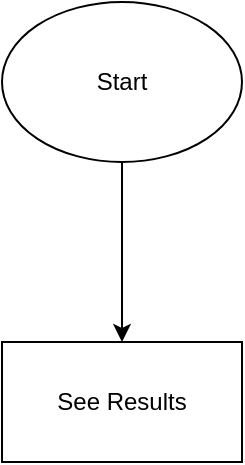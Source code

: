 <mxfile version="22.1.16" type="github">
  <diagram name="Admin" id="ACanodfob1H_OxjI7L94">
    <mxGraphModel dx="984" dy="626" grid="1" gridSize="10" guides="1" tooltips="1" connect="1" arrows="1" fold="1" page="1" pageScale="1" pageWidth="827" pageHeight="1169" math="0" shadow="0">
      <root>
        <mxCell id="0" />
        <mxCell id="1" parent="0" />
        <mxCell id="TpA4pLiqhyh6I7IkPH74-3" value="" style="edgeStyle=orthogonalEdgeStyle;rounded=0;orthogonalLoop=1;jettySize=auto;html=1;" edge="1" parent="1" source="TpA4pLiqhyh6I7IkPH74-1" target="TpA4pLiqhyh6I7IkPH74-2">
          <mxGeometry relative="1" as="geometry" />
        </mxCell>
        <mxCell id="TpA4pLiqhyh6I7IkPH74-1" value="Start" style="ellipse;whiteSpace=wrap;html=1;" vertex="1" parent="1">
          <mxGeometry x="354" y="40" width="120" height="80" as="geometry" />
        </mxCell>
        <mxCell id="TpA4pLiqhyh6I7IkPH74-2" value="See Results" style="whiteSpace=wrap;html=1;" vertex="1" parent="1">
          <mxGeometry x="354" y="210" width="120" height="60" as="geometry" />
        </mxCell>
      </root>
    </mxGraphModel>
  </diagram>
</mxfile>
